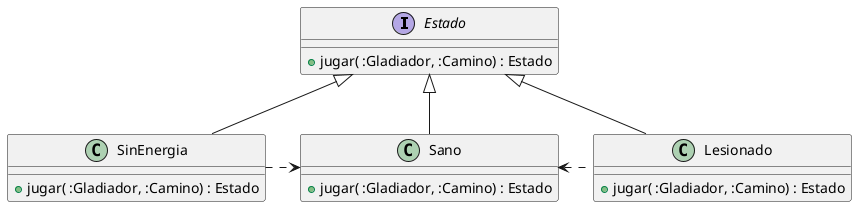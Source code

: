 @startuml

interface Estado{
    + jugar( :Gladiador, :Camino) : Estado
}

class Sano{
    + jugar( :Gladiador, :Camino) : Estado
}

class SinEnergia{
    + jugar( :Gladiador, :Camino) : Estado
}

class Lesionado{
    + jugar( :Gladiador, :Camino) : Estado
}


Estado <|-- SinEnergia
Estado <|-- Sano
Estado <|-- Lesionado

SinEnergia .> Sano
Sano <. Lesionado

@enduml